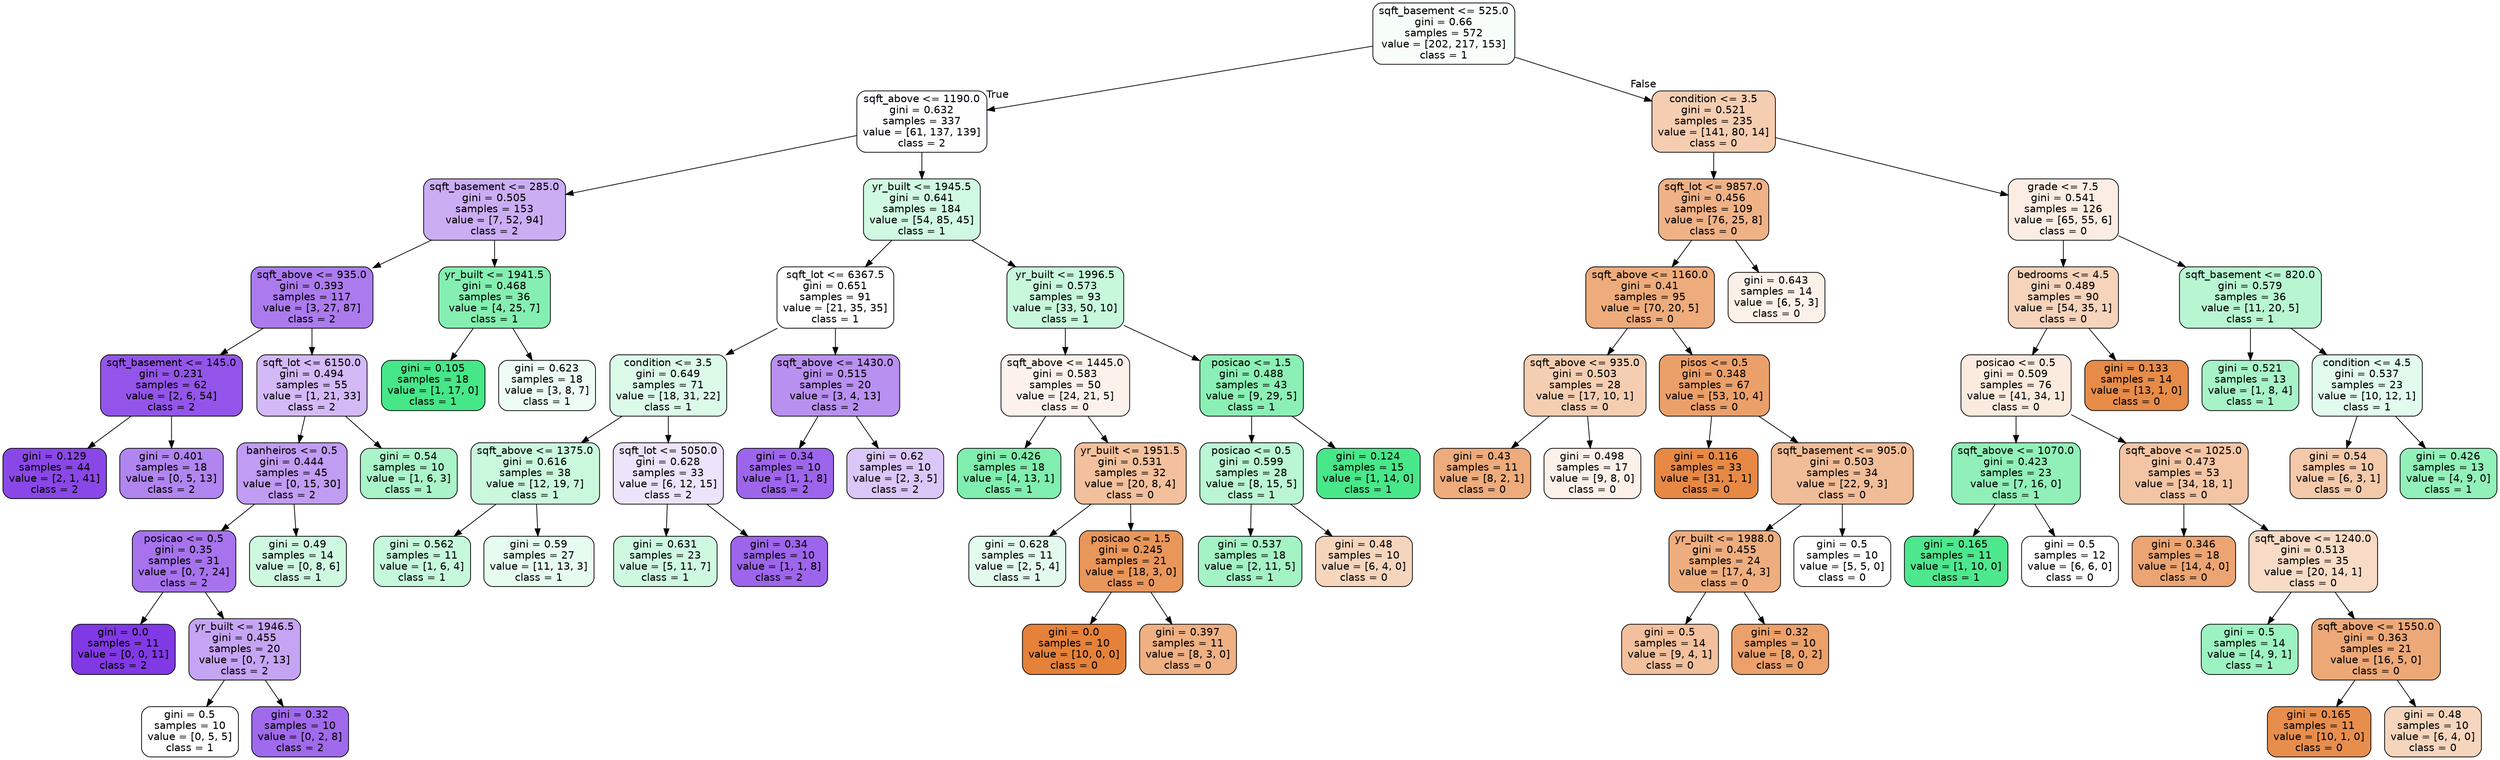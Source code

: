 digraph Tree {
node [shape=box, style="filled, rounded", color="black", fontname=helvetica] ;
edge [fontname=helvetica] ;
0 [label="sqft_basement <= 525.0\ngini = 0.66\nsamples = 572\nvalue = [202, 217, 153]\nclass = 1", fillcolor="#f7fefa"] ;
1 [label="sqft_above <= 1190.0\ngini = 0.632\nsamples = 337\nvalue = [61, 137, 139]\nclass = 2", fillcolor="#fefdff"] ;
0 -> 1 [labeldistance=2.5, labelangle=45, headlabel="True"] ;
2 [label="sqft_basement <= 285.0\ngini = 0.505\nsamples = 153\nvalue = [7, 52, 94]\nclass = 2", fillcolor="#cbadf4"] ;
1 -> 2 ;
3 [label="sqft_above <= 935.0\ngini = 0.393\nsamples = 117\nvalue = [3, 27, 87]\nclass = 2", fillcolor="#ab7bee"] ;
2 -> 3 ;
4 [label="sqft_basement <= 145.0\ngini = 0.231\nsamples = 62\nvalue = [2, 6, 54]\nclass = 2", fillcolor="#9355e9"] ;
3 -> 4 ;
5 [label="gini = 0.129\nsamples = 44\nvalue = [2, 1, 41]\nclass = 2", fillcolor="#8a47e7"] ;
4 -> 5 ;
6 [label="gini = 0.401\nsamples = 18\nvalue = [0, 5, 13]\nclass = 2", fillcolor="#b185ef"] ;
4 -> 6 ;
7 [label="sqft_lot <= 6150.0\ngini = 0.494\nsamples = 55\nvalue = [1, 21, 33]\nclass = 2", fillcolor="#d3b9f6"] ;
3 -> 7 ;
8 [label="banheiros <= 0.5\ngini = 0.444\nsamples = 45\nvalue = [0, 15, 30]\nclass = 2", fillcolor="#c09cf2"] ;
7 -> 8 ;
9 [label="posicao <= 0.5\ngini = 0.35\nsamples = 31\nvalue = [0, 7, 24]\nclass = 2", fillcolor="#a673ed"] ;
8 -> 9 ;
10 [label="gini = 0.0\nsamples = 11\nvalue = [0, 0, 11]\nclass = 2", fillcolor="#8139e5"] ;
9 -> 10 ;
11 [label="yr_built <= 1946.5\ngini = 0.455\nsamples = 20\nvalue = [0, 7, 13]\nclass = 2", fillcolor="#c5a4f3"] ;
9 -> 11 ;
12 [label="gini = 0.5\nsamples = 10\nvalue = [0, 5, 5]\nclass = 1", fillcolor="#ffffff"] ;
11 -> 12 ;
13 [label="gini = 0.32\nsamples = 10\nvalue = [0, 2, 8]\nclass = 2", fillcolor="#a06aec"] ;
11 -> 13 ;
14 [label="gini = 0.49\nsamples = 14\nvalue = [0, 8, 6]\nclass = 1", fillcolor="#cef8e0"] ;
8 -> 14 ;
15 [label="gini = 0.54\nsamples = 10\nvalue = [1, 6, 3]\nclass = 1", fillcolor="#aaf4c9"] ;
7 -> 15 ;
16 [label="yr_built <= 1941.5\ngini = 0.468\nsamples = 36\nvalue = [4, 25, 7]\nclass = 1", fillcolor="#84efb1"] ;
2 -> 16 ;
17 [label="gini = 0.105\nsamples = 18\nvalue = [1, 17, 0]\nclass = 1", fillcolor="#45e788"] ;
16 -> 17 ;
18 [label="gini = 0.623\nsamples = 18\nvalue = [3, 8, 7]\nclass = 1", fillcolor="#edfdf4"] ;
16 -> 18 ;
19 [label="yr_built <= 1945.5\ngini = 0.641\nsamples = 184\nvalue = [54, 85, 45]\nclass = 1", fillcolor="#d0f9e1"] ;
1 -> 19 ;
20 [label="sqft_lot <= 6367.5\ngini = 0.651\nsamples = 91\nvalue = [21, 35, 35]\nclass = 1", fillcolor="#ffffff"] ;
19 -> 20 ;
21 [label="condition <= 3.5\ngini = 0.649\nsamples = 71\nvalue = [18, 31, 22]\nclass = 1", fillcolor="#dbfae8"] ;
20 -> 21 ;
22 [label="sqft_above <= 1375.0\ngini = 0.616\nsamples = 38\nvalue = [12, 19, 7]\nclass = 1", fillcolor="#caf8dd"] ;
21 -> 22 ;
23 [label="gini = 0.562\nsamples = 11\nvalue = [1, 6, 4]\nclass = 1", fillcolor="#c6f8db"] ;
22 -> 23 ;
24 [label="gini = 0.59\nsamples = 27\nvalue = [11, 13, 3]\nclass = 1", fillcolor="#e6fcef"] ;
22 -> 24 ;
25 [label="sqft_lot <= 5050.0\ngini = 0.628\nsamples = 33\nvalue = [6, 12, 15]\nclass = 2", fillcolor="#ede3fb"] ;
21 -> 25 ;
26 [label="gini = 0.631\nsamples = 23\nvalue = [5, 11, 7]\nclass = 1", fillcolor="#cef8e0"] ;
25 -> 26 ;
27 [label="gini = 0.34\nsamples = 10\nvalue = [1, 1, 8]\nclass = 2", fillcolor="#9d65eb"] ;
25 -> 27 ;
28 [label="sqft_above <= 1430.0\ngini = 0.515\nsamples = 20\nvalue = [3, 4, 13]\nclass = 2", fillcolor="#b890f0"] ;
20 -> 28 ;
29 [label="gini = 0.34\nsamples = 10\nvalue = [1, 1, 8]\nclass = 2", fillcolor="#9d65eb"] ;
28 -> 29 ;
30 [label="gini = 0.62\nsamples = 10\nvalue = [2, 3, 5]\nclass = 2", fillcolor="#dbc6f8"] ;
28 -> 30 ;
31 [label="yr_built <= 1996.5\ngini = 0.573\nsamples = 93\nvalue = [33, 50, 10]\nclass = 1", fillcolor="#c7f8db"] ;
19 -> 31 ;
32 [label="sqft_above <= 1445.0\ngini = 0.583\nsamples = 50\nvalue = [24, 21, 5]\nclass = 0", fillcolor="#fcf2eb"] ;
31 -> 32 ;
33 [label="gini = 0.426\nsamples = 18\nvalue = [4, 13, 1]\nclass = 1", fillcolor="#80eeae"] ;
32 -> 33 ;
34 [label="yr_built <= 1951.5\ngini = 0.531\nsamples = 32\nvalue = [20, 8, 4]\nclass = 0", fillcolor="#f2c09c"] ;
32 -> 34 ;
35 [label="gini = 0.628\nsamples = 11\nvalue = [2, 5, 4]\nclass = 1", fillcolor="#e3fbed"] ;
34 -> 35 ;
36 [label="posicao <= 1.5\ngini = 0.245\nsamples = 21\nvalue = [18, 3, 0]\nclass = 0", fillcolor="#e9965a"] ;
34 -> 36 ;
37 [label="gini = 0.0\nsamples = 10\nvalue = [10, 0, 0]\nclass = 0", fillcolor="#e58139"] ;
36 -> 37 ;
38 [label="gini = 0.397\nsamples = 11\nvalue = [8, 3, 0]\nclass = 0", fillcolor="#efb083"] ;
36 -> 38 ;
39 [label="posicao <= 1.5\ngini = 0.488\nsamples = 43\nvalue = [9, 29, 5]\nclass = 1", fillcolor="#8bf0b5"] ;
31 -> 39 ;
40 [label="posicao <= 0.5\ngini = 0.599\nsamples = 28\nvalue = [8, 15, 5]\nclass = 1", fillcolor="#baf6d3"] ;
39 -> 40 ;
41 [label="gini = 0.537\nsamples = 18\nvalue = [2, 11, 5]\nclass = 1", fillcolor="#a4f3c5"] ;
40 -> 41 ;
42 [label="gini = 0.48\nsamples = 10\nvalue = [6, 4, 0]\nclass = 0", fillcolor="#f6d5bd"] ;
40 -> 42 ;
43 [label="gini = 0.124\nsamples = 15\nvalue = [1, 14, 0]\nclass = 1", fillcolor="#47e78a"] ;
39 -> 43 ;
44 [label="condition <= 3.5\ngini = 0.521\nsamples = 235\nvalue = [141, 80, 14]\nclass = 0", fillcolor="#f5cdb1"] ;
0 -> 44 [labeldistance=2.5, labelangle=-45, headlabel="False"] ;
45 [label="sqft_lot <= 9857.0\ngini = 0.456\nsamples = 109\nvalue = [76, 25, 8]\nclass = 0", fillcolor="#efb287"] ;
44 -> 45 ;
46 [label="sqft_above <= 1160.0\ngini = 0.41\nsamples = 95\nvalue = [70, 20, 5]\nclass = 0", fillcolor="#eeab7b"] ;
45 -> 46 ;
47 [label="sqft_above <= 935.0\ngini = 0.503\nsamples = 28\nvalue = [17, 10, 1]\nclass = 0", fillcolor="#f5ceb2"] ;
46 -> 47 ;
48 [label="gini = 0.43\nsamples = 11\nvalue = [8, 2, 1]\nclass = 0", fillcolor="#eeab7b"] ;
47 -> 48 ;
49 [label="gini = 0.498\nsamples = 17\nvalue = [9, 8, 0]\nclass = 0", fillcolor="#fcf1e9"] ;
47 -> 49 ;
50 [label="pisos <= 0.5\ngini = 0.348\nsamples = 67\nvalue = [53, 10, 4]\nclass = 0", fillcolor="#eba06a"] ;
46 -> 50 ;
51 [label="gini = 0.116\nsamples = 33\nvalue = [31, 1, 1]\nclass = 0", fillcolor="#e78945"] ;
50 -> 51 ;
52 [label="sqft_basement <= 905.0\ngini = 0.503\nsamples = 34\nvalue = [22, 9, 3]\nclass = 0", fillcolor="#f1bd98"] ;
50 -> 52 ;
53 [label="yr_built <= 1988.0\ngini = 0.455\nsamples = 24\nvalue = [17, 4, 3]\nclass = 0", fillcolor="#eead7e"] ;
52 -> 53 ;
54 [label="gini = 0.5\nsamples = 14\nvalue = [9, 4, 1]\nclass = 0", fillcolor="#f2c09c"] ;
53 -> 54 ;
55 [label="gini = 0.32\nsamples = 10\nvalue = [8, 0, 2]\nclass = 0", fillcolor="#eca06a"] ;
53 -> 55 ;
56 [label="gini = 0.5\nsamples = 10\nvalue = [5, 5, 0]\nclass = 0", fillcolor="#ffffff"] ;
52 -> 56 ;
57 [label="gini = 0.643\nsamples = 14\nvalue = [6, 5, 3]\nclass = 0", fillcolor="#fcf1e9"] ;
45 -> 57 ;
58 [label="grade <= 7.5\ngini = 0.541\nsamples = 126\nvalue = [65, 55, 6]\nclass = 0", fillcolor="#fbede3"] ;
44 -> 58 ;
59 [label="bedrooms <= 4.5\ngini = 0.489\nsamples = 90\nvalue = [54, 35, 1]\nclass = 0", fillcolor="#f6d3bb"] ;
58 -> 59 ;
60 [label="posicao <= 0.5\ngini = 0.509\nsamples = 76\nvalue = [41, 34, 1]\nclass = 0", fillcolor="#fbeade"] ;
59 -> 60 ;
61 [label="sqft_above <= 1070.0\ngini = 0.423\nsamples = 23\nvalue = [7, 16, 0]\nclass = 1", fillcolor="#90f0b8"] ;
60 -> 61 ;
62 [label="gini = 0.165\nsamples = 11\nvalue = [1, 10, 0]\nclass = 1", fillcolor="#4de88e"] ;
61 -> 62 ;
63 [label="gini = 0.5\nsamples = 12\nvalue = [6, 6, 0]\nclass = 0", fillcolor="#ffffff"] ;
61 -> 63 ;
64 [label="sqft_above <= 1025.0\ngini = 0.473\nsamples = 53\nvalue = [34, 18, 1]\nclass = 0", fillcolor="#f3c5a4"] ;
60 -> 64 ;
65 [label="gini = 0.346\nsamples = 18\nvalue = [14, 4, 0]\nclass = 0", fillcolor="#eca572"] ;
64 -> 65 ;
66 [label="sqft_above <= 1240.0\ngini = 0.513\nsamples = 35\nvalue = [20, 14, 1]\nclass = 0", fillcolor="#f8dbc6"] ;
64 -> 66 ;
67 [label="gini = 0.5\nsamples = 14\nvalue = [4, 9, 1]\nclass = 1", fillcolor="#9cf2c0"] ;
66 -> 67 ;
68 [label="sqft_above <= 1550.0\ngini = 0.363\nsamples = 21\nvalue = [16, 5, 0]\nclass = 0", fillcolor="#eda877"] ;
66 -> 68 ;
69 [label="gini = 0.165\nsamples = 11\nvalue = [10, 1, 0]\nclass = 0", fillcolor="#e88e4d"] ;
68 -> 69 ;
70 [label="gini = 0.48\nsamples = 10\nvalue = [6, 4, 0]\nclass = 0", fillcolor="#f6d5bd"] ;
68 -> 70 ;
71 [label="gini = 0.133\nsamples = 14\nvalue = [13, 1, 0]\nclass = 0", fillcolor="#e78b48"] ;
59 -> 71 ;
72 [label="sqft_basement <= 820.0\ngini = 0.579\nsamples = 36\nvalue = [11, 20, 5]\nclass = 1", fillcolor="#b8f6d2"] ;
58 -> 72 ;
73 [label="gini = 0.521\nsamples = 13\nvalue = [1, 8, 4]\nclass = 1", fillcolor="#a7f3c7"] ;
72 -> 73 ;
74 [label="condition <= 4.5\ngini = 0.537\nsamples = 23\nvalue = [10, 12, 1]\nclass = 1", fillcolor="#e1fbec"] ;
72 -> 74 ;
75 [label="gini = 0.54\nsamples = 10\nvalue = [6, 3, 1]\nclass = 0", fillcolor="#f4c9aa"] ;
74 -> 75 ;
76 [label="gini = 0.426\nsamples = 13\nvalue = [4, 9, 0]\nclass = 1", fillcolor="#91f1b9"] ;
74 -> 76 ;
}